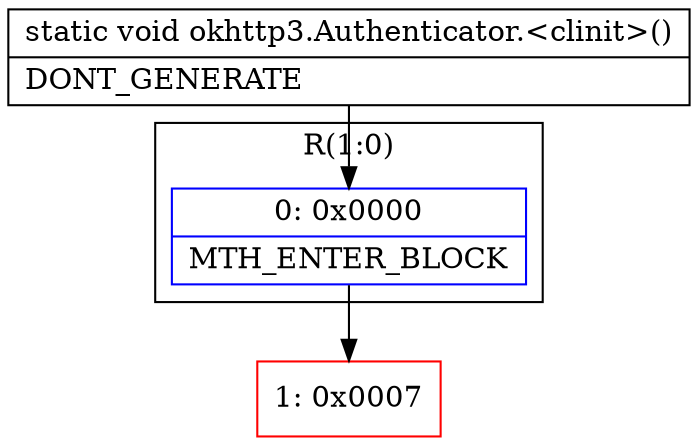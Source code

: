 digraph "CFG forokhttp3.Authenticator.\<clinit\>()V" {
subgraph cluster_Region_1926761318 {
label = "R(1:0)";
node [shape=record,color=blue];
Node_0 [shape=record,label="{0\:\ 0x0000|MTH_ENTER_BLOCK\l}"];
}
Node_1 [shape=record,color=red,label="{1\:\ 0x0007}"];
MethodNode[shape=record,label="{static void okhttp3.Authenticator.\<clinit\>()  | DONT_GENERATE\l}"];
MethodNode -> Node_0;
Node_0 -> Node_1;
}

